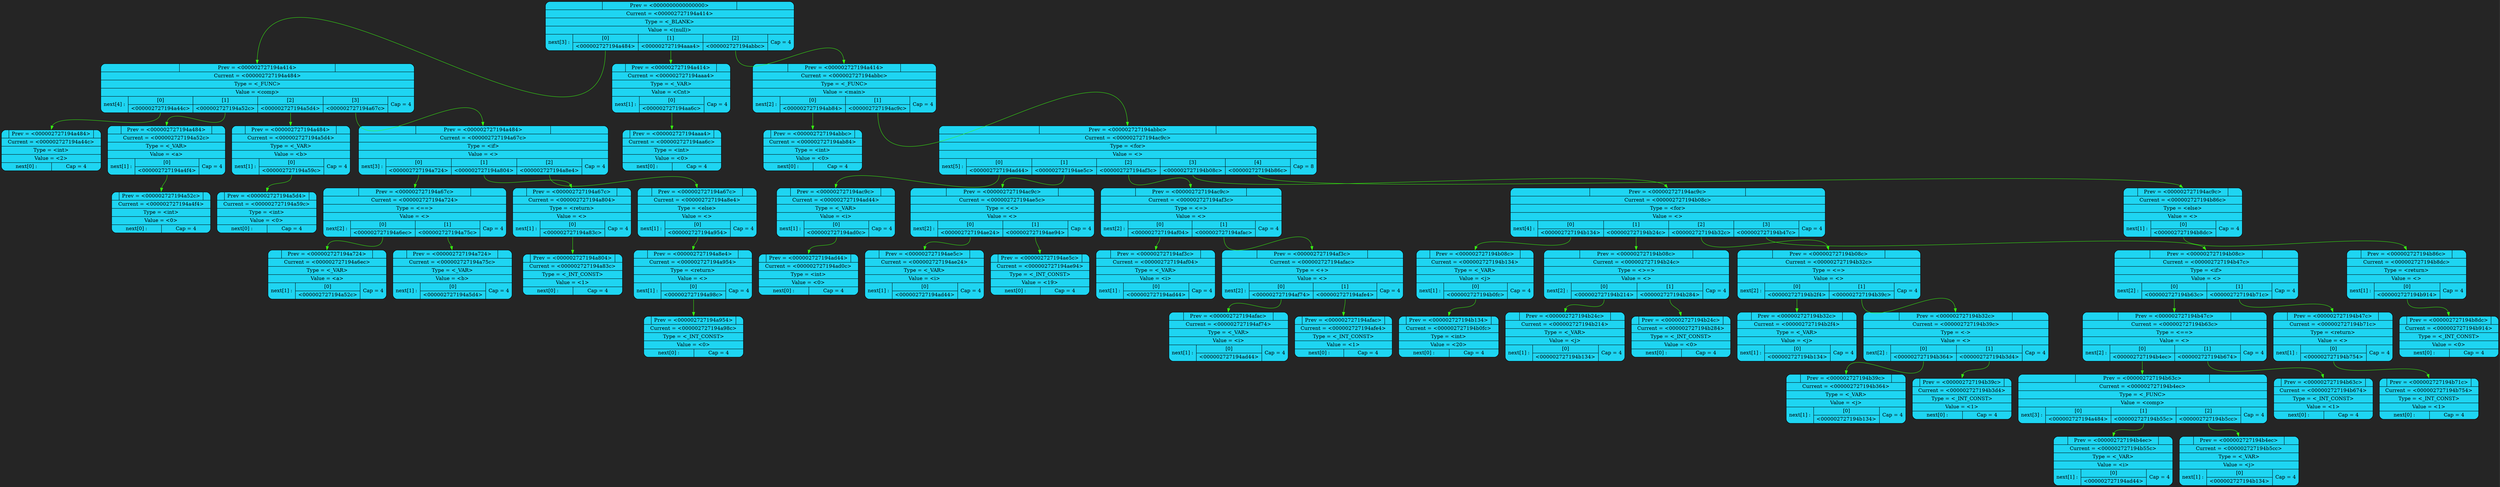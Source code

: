 digraph Tree_0 {
	graph [dpi = 200];
	bgcolor = "#252525"
	rankdir = TB
	"Nod_0" [shape = "Mrecord", style = "filled", fillcolor = "#1ed5f2", label = "{ { | <prev> Prev = &lt;0000000000000000&gt; | } | Current = &lt;000002727194a414&gt; | Type = &lt;_BLANK&gt; | Value = &lt;(null)&gt; | {next[3] :  | { [0] | <next_0> &lt;000002727194a484&gt; } | { [1] | <next_1> &lt;000002727194aaa4&gt; } | { [2] | <next_2> &lt;000002727194abbc&gt; } | Cap = 4 }}"]
	"Nod_1" [shape = "Mrecord", style = "filled", fillcolor = "#1ed5f2", label = "{ { | <prev> Prev = &lt;000002727194a414&gt; | } | Current = &lt;000002727194a484&gt; | Type = &lt;_FUNC&gt; | Value = &lt;comp&gt; | {next[4] :  | { [0] | <next_0> &lt;000002727194a44c&gt; } | { [1] | <next_1> &lt;000002727194a52c&gt; } | { [2] | <next_2> &lt;000002727194a5d4&gt; } | { [3] | <next_3> &lt;000002727194a67c&gt; } | Cap = 4 }}"]
	"Nod_2" [shape = "Mrecord", style = "filled", fillcolor = "#1ed5f2", label = "{ { | <prev> Prev = &lt;000002727194a484&gt; | } | Current = &lt;000002727194a44c&gt; | Type = &lt;int&gt; | Value = &lt;2&gt; | {next[0] :  | Cap = 4 }}"]
	"Nod_3" [shape = "Mrecord", style = "filled", fillcolor = "#1ed5f2", label = "{ { | <prev> Prev = &lt;000002727194a484&gt; | } | Current = &lt;000002727194a52c&gt; | Type = &lt;_VAR&gt; | Value = &lt;a&gt; | {next[1] :  | { [0] | <next_0> &lt;000002727194a4f4&gt; } | Cap = 4 }}"]
	"Nod_4" [shape = "Mrecord", style = "filled", fillcolor = "#1ed5f2", label = "{ { | <prev> Prev = &lt;000002727194a52c&gt; | } | Current = &lt;000002727194a4f4&gt; | Type = &lt;int&gt; | Value = &lt;0&gt; | {next[0] :  | Cap = 4 }}"]
	"Nod_5" [shape = "Mrecord", style = "filled", fillcolor = "#1ed5f2", label = "{ { | <prev> Prev = &lt;000002727194a484&gt; | } | Current = &lt;000002727194a5d4&gt; | Type = &lt;_VAR&gt; | Value = &lt;b&gt; | {next[1] :  | { [0] | <next_0> &lt;000002727194a59c&gt; } | Cap = 4 }}"]
	"Nod_6" [shape = "Mrecord", style = "filled", fillcolor = "#1ed5f2", label = "{ { | <prev> Prev = &lt;000002727194a5d4&gt; | } | Current = &lt;000002727194a59c&gt; | Type = &lt;int&gt; | Value = &lt;0&gt; | {next[0] :  | Cap = 4 }}"]
	"Nod_7" [shape = "Mrecord", style = "filled", fillcolor = "#1ed5f2", label = "{ { | <prev> Prev = &lt;000002727194a484&gt; | } | Current = &lt;000002727194a67c&gt; | Type = &lt;if&gt; | Value = &lt;&gt; | {next[3] :  | { [0] | <next_0> &lt;000002727194a724&gt; } | { [1] | <next_1> &lt;000002727194a804&gt; } | { [2] | <next_2> &lt;000002727194a8e4&gt; } | Cap = 4 }}"]
	"Nod_8" [shape = "Mrecord", style = "filled", fillcolor = "#1ed5f2", label = "{ { | <prev> Prev = &lt;000002727194a67c&gt; | } | Current = &lt;000002727194a724&gt; | Type = &lt;==&gt; | Value = &lt;&gt; | {next[2] :  | { [0] | <next_0> &lt;000002727194a6ec&gt; } | { [1] | <next_1> &lt;000002727194a75c&gt; } | Cap = 4 }}"]
	"Nod_9" [shape = "Mrecord", style = "filled", fillcolor = "#1ed5f2", label = "{ { | <prev> Prev = &lt;000002727194a724&gt; | } | Current = &lt;000002727194a6ec&gt; | Type = &lt;_VAR&gt; | Value = &lt;a&gt; | {next[1] :  | { [0] | <next_0> &lt;000002727194a52c&gt; } | Cap = 4 }}"]
	"Nod_10" [shape = "Mrecord", style = "filled", fillcolor = "#1ed5f2", label = "{ { | <prev> Prev = &lt;000002727194a724&gt; | } | Current = &lt;000002727194a75c&gt; | Type = &lt;_VAR&gt; | Value = &lt;b&gt; | {next[1] :  | { [0] | <next_0> &lt;000002727194a5d4&gt; } | Cap = 4 }}"]
	"Nod_11" [shape = "Mrecord", style = "filled", fillcolor = "#1ed5f2", label = "{ { | <prev> Prev = &lt;000002727194a67c&gt; | } | Current = &lt;000002727194a804&gt; | Type = &lt;return&gt; | Value = &lt;&gt; | {next[1] :  | { [0] | <next_0> &lt;000002727194a83c&gt; } | Cap = 4 }}"]
	"Nod_12" [shape = "Mrecord", style = "filled", fillcolor = "#1ed5f2", label = "{ { | <prev> Prev = &lt;000002727194a804&gt; | } | Current = &lt;000002727194a83c&gt; | Type = &lt;_INT_CONST&gt; | Value = &lt;1&gt; | {next[0] :  | Cap = 4 }}"]
	"Nod_13" [shape = "Mrecord", style = "filled", fillcolor = "#1ed5f2", label = "{ { | <prev> Prev = &lt;000002727194a67c&gt; | } | Current = &lt;000002727194a8e4&gt; | Type = &lt;else&gt; | Value = &lt;&gt; | {next[1] :  | { [0] | <next_0> &lt;000002727194a954&gt; } | Cap = 4 }}"]
	"Nod_14" [shape = "Mrecord", style = "filled", fillcolor = "#1ed5f2", label = "{ { | <prev> Prev = &lt;000002727194a8e4&gt; | } | Current = &lt;000002727194a954&gt; | Type = &lt;return&gt; | Value = &lt;&gt; | {next[1] :  | { [0] | <next_0> &lt;000002727194a98c&gt; } | Cap = 4 }}"]
	"Nod_15" [shape = "Mrecord", style = "filled", fillcolor = "#1ed5f2", label = "{ { | <prev> Prev = &lt;000002727194a954&gt; | } | Current = &lt;000002727194a98c&gt; | Type = &lt;_INT_CONST&gt; | Value = &lt;0&gt; | {next[0] :  | Cap = 4 }}"]
	"Nod_16" [shape = "Mrecord", style = "filled", fillcolor = "#1ed5f2", label = "{ { | <prev> Prev = &lt;000002727194a414&gt; | } | Current = &lt;000002727194aaa4&gt; | Type = &lt;_VAR&gt; | Value = &lt;Cnt&gt; | {next[1] :  | { [0] | <next_0> &lt;000002727194aa6c&gt; } | Cap = 4 }}"]
	"Nod_17" [shape = "Mrecord", style = "filled", fillcolor = "#1ed5f2", label = "{ { | <prev> Prev = &lt;000002727194aaa4&gt; | } | Current = &lt;000002727194aa6c&gt; | Type = &lt;int&gt; | Value = &lt;0&gt; | {next[0] :  | Cap = 4 }}"]
	"Nod_18" [shape = "Mrecord", style = "filled", fillcolor = "#1ed5f2", label = "{ { | <prev> Prev = &lt;000002727194a414&gt; | } | Current = &lt;000002727194abbc&gt; | Type = &lt;_FUNC&gt; | Value = &lt;main&gt; | {next[2] :  | { [0] | <next_0> &lt;000002727194ab84&gt; } | { [1] | <next_1> &lt;000002727194ac9c&gt; } | Cap = 4 }}"]
	"Nod_19" [shape = "Mrecord", style = "filled", fillcolor = "#1ed5f2", label = "{ { | <prev> Prev = &lt;000002727194abbc&gt; | } | Current = &lt;000002727194ab84&gt; | Type = &lt;int&gt; | Value = &lt;0&gt; | {next[0] :  | Cap = 4 }}"]
	"Nod_20" [shape = "Mrecord", style = "filled", fillcolor = "#1ed5f2", label = "{ { | <prev> Prev = &lt;000002727194abbc&gt; | } | Current = &lt;000002727194ac9c&gt; | Type = &lt;for&gt; | Value = &lt;&gt; | {next[5] :  | { [0] | <next_0> &lt;000002727194ad44&gt; } | { [1] | <next_1> &lt;000002727194ae5c&gt; } | { [2] | <next_2> &lt;000002727194af3c&gt; } | { [3] | <next_3> &lt;000002727194b08c&gt; } | { [4] | <next_4> &lt;000002727194b86c&gt; } | Cap = 8 }}"]
	"Nod_21" [shape = "Mrecord", style = "filled", fillcolor = "#1ed5f2", label = "{ { | <prev> Prev = &lt;000002727194ac9c&gt; | } | Current = &lt;000002727194ad44&gt; | Type = &lt;_VAR&gt; | Value = &lt;i&gt; | {next[1] :  | { [0] | <next_0> &lt;000002727194ad0c&gt; } | Cap = 4 }}"]
	"Nod_22" [shape = "Mrecord", style = "filled", fillcolor = "#1ed5f2", label = "{ { | <prev> Prev = &lt;000002727194ad44&gt; | } | Current = &lt;000002727194ad0c&gt; | Type = &lt;int&gt; | Value = &lt;0&gt; | {next[0] :  | Cap = 4 }}"]
	"Nod_23" [shape = "Mrecord", style = "filled", fillcolor = "#1ed5f2", label = "{ { | <prev> Prev = &lt;000002727194ac9c&gt; | } | Current = &lt;000002727194ae5c&gt; | Type = &lt;&lt;&gt; | Value = &lt;&gt; | {next[2] :  | { [0] | <next_0> &lt;000002727194ae24&gt; } | { [1] | <next_1> &lt;000002727194ae94&gt; } | Cap = 4 }}"]
	"Nod_24" [shape = "Mrecord", style = "filled", fillcolor = "#1ed5f2", label = "{ { | <prev> Prev = &lt;000002727194ae5c&gt; | } | Current = &lt;000002727194ae24&gt; | Type = &lt;_VAR&gt; | Value = &lt;i&gt; | {next[1] :  | { [0] | <next_0> &lt;000002727194ad44&gt; } | Cap = 4 }}"]
	"Nod_25" [shape = "Mrecord", style = "filled", fillcolor = "#1ed5f2", label = "{ { | <prev> Prev = &lt;000002727194ae5c&gt; | } | Current = &lt;000002727194ae94&gt; | Type = &lt;_INT_CONST&gt; | Value = &lt;19&gt; | {next[0] :  | Cap = 4 }}"]
	"Nod_26" [shape = "Mrecord", style = "filled", fillcolor = "#1ed5f2", label = "{ { | <prev> Prev = &lt;000002727194ac9c&gt; | } | Current = &lt;000002727194af3c&gt; | Type = &lt;=&gt; | Value = &lt;&gt; | {next[2] :  | { [0] | <next_0> &lt;000002727194af04&gt; } | { [1] | <next_1> &lt;000002727194afac&gt; } | Cap = 4 }}"]
	"Nod_27" [shape = "Mrecord", style = "filled", fillcolor = "#1ed5f2", label = "{ { | <prev> Prev = &lt;000002727194af3c&gt; | } | Current = &lt;000002727194af04&gt; | Type = &lt;_VAR&gt; | Value = &lt;i&gt; | {next[1] :  | { [0] | <next_0> &lt;000002727194ad44&gt; } | Cap = 4 }}"]
	"Nod_28" [shape = "Mrecord", style = "filled", fillcolor = "#1ed5f2", label = "{ { | <prev> Prev = &lt;000002727194af3c&gt; | } | Current = &lt;000002727194afac&gt; | Type = &lt;+&gt; | Value = &lt;&gt; | {next[2] :  | { [0] | <next_0> &lt;000002727194af74&gt; } | { [1] | <next_1> &lt;000002727194afe4&gt; } | Cap = 4 }}"]
	"Nod_29" [shape = "Mrecord", style = "filled", fillcolor = "#1ed5f2", label = "{ { | <prev> Prev = &lt;000002727194afac&gt; | } | Current = &lt;000002727194af74&gt; | Type = &lt;_VAR&gt; | Value = &lt;i&gt; | {next[1] :  | { [0] | <next_0> &lt;000002727194ad44&gt; } | Cap = 4 }}"]
	"Nod_30" [shape = "Mrecord", style = "filled", fillcolor = "#1ed5f2", label = "{ { | <prev> Prev = &lt;000002727194afac&gt; | } | Current = &lt;000002727194afe4&gt; | Type = &lt;_INT_CONST&gt; | Value = &lt;1&gt; | {next[0] :  | Cap = 4 }}"]
	"Nod_31" [shape = "Mrecord", style = "filled", fillcolor = "#1ed5f2", label = "{ { | <prev> Prev = &lt;000002727194ac9c&gt; | } | Current = &lt;000002727194b08c&gt; | Type = &lt;for&gt; | Value = &lt;&gt; | {next[4] :  | { [0] | <next_0> &lt;000002727194b134&gt; } | { [1] | <next_1> &lt;000002727194b24c&gt; } | { [2] | <next_2> &lt;000002727194b32c&gt; } | { [3] | <next_3> &lt;000002727194b47c&gt; } | Cap = 4 }}"]
	"Nod_32" [shape = "Mrecord", style = "filled", fillcolor = "#1ed5f2", label = "{ { | <prev> Prev = &lt;000002727194b08c&gt; | } | Current = &lt;000002727194b134&gt; | Type = &lt;_VAR&gt; | Value = &lt;j&gt; | {next[1] :  | { [0] | <next_0> &lt;000002727194b0fc&gt; } | Cap = 4 }}"]
	"Nod_33" [shape = "Mrecord", style = "filled", fillcolor = "#1ed5f2", label = "{ { | <prev> Prev = &lt;000002727194b134&gt; | } | Current = &lt;000002727194b0fc&gt; | Type = &lt;int&gt; | Value = &lt;20&gt; | {next[0] :  | Cap = 4 }}"]
	"Nod_34" [shape = "Mrecord", style = "filled", fillcolor = "#1ed5f2", label = "{ { | <prev> Prev = &lt;000002727194b08c&gt; | } | Current = &lt;000002727194b24c&gt; | Type = &lt;&gt;=&gt; | Value = &lt;&gt; | {next[2] :  | { [0] | <next_0> &lt;000002727194b214&gt; } | { [1] | <next_1> &lt;000002727194b284&gt; } | Cap = 4 }}"]
	"Nod_35" [shape = "Mrecord", style = "filled", fillcolor = "#1ed5f2", label = "{ { | <prev> Prev = &lt;000002727194b24c&gt; | } | Current = &lt;000002727194b214&gt; | Type = &lt;_VAR&gt; | Value = &lt;j&gt; | {next[1] :  | { [0] | <next_0> &lt;000002727194b134&gt; } | Cap = 4 }}"]
	"Nod_36" [shape = "Mrecord", style = "filled", fillcolor = "#1ed5f2", label = "{ { | <prev> Prev = &lt;000002727194b24c&gt; | } | Current = &lt;000002727194b284&gt; | Type = &lt;_INT_CONST&gt; | Value = &lt;0&gt; | {next[0] :  | Cap = 4 }}"]
	"Nod_37" [shape = "Mrecord", style = "filled", fillcolor = "#1ed5f2", label = "{ { | <prev> Prev = &lt;000002727194b08c&gt; | } | Current = &lt;000002727194b32c&gt; | Type = &lt;=&gt; | Value = &lt;&gt; | {next[2] :  | { [0] | <next_0> &lt;000002727194b2f4&gt; } | { [1] | <next_1> &lt;000002727194b39c&gt; } | Cap = 4 }}"]
	"Nod_38" [shape = "Mrecord", style = "filled", fillcolor = "#1ed5f2", label = "{ { | <prev> Prev = &lt;000002727194b32c&gt; | } | Current = &lt;000002727194b2f4&gt; | Type = &lt;_VAR&gt; | Value = &lt;j&gt; | {next[1] :  | { [0] | <next_0> &lt;000002727194b134&gt; } | Cap = 4 }}"]
	"Nod_39" [shape = "Mrecord", style = "filled", fillcolor = "#1ed5f2", label = "{ { | <prev> Prev = &lt;000002727194b32c&gt; | } | Current = &lt;000002727194b39c&gt; | Type = &lt;-&gt; | Value = &lt;&gt; | {next[2] :  | { [0] | <next_0> &lt;000002727194b364&gt; } | { [1] | <next_1> &lt;000002727194b3d4&gt; } | Cap = 4 }}"]
	"Nod_40" [shape = "Mrecord", style = "filled", fillcolor = "#1ed5f2", label = "{ { | <prev> Prev = &lt;000002727194b39c&gt; | } | Current = &lt;000002727194b364&gt; | Type = &lt;_VAR&gt; | Value = &lt;j&gt; | {next[1] :  | { [0] | <next_0> &lt;000002727194b134&gt; } | Cap = 4 }}"]
	"Nod_41" [shape = "Mrecord", style = "filled", fillcolor = "#1ed5f2", label = "{ { | <prev> Prev = &lt;000002727194b39c&gt; | } | Current = &lt;000002727194b3d4&gt; | Type = &lt;_INT_CONST&gt; | Value = &lt;1&gt; | {next[0] :  | Cap = 4 }}"]
	"Nod_42" [shape = "Mrecord", style = "filled", fillcolor = "#1ed5f2", label = "{ { | <prev> Prev = &lt;000002727194b08c&gt; | } | Current = &lt;000002727194b47c&gt; | Type = &lt;if&gt; | Value = &lt;&gt; | {next[2] :  | { [0] | <next_0> &lt;000002727194b63c&gt; } | { [1] | <next_1> &lt;000002727194b71c&gt; } | Cap = 4 }}"]
	"Nod_43" [shape = "Mrecord", style = "filled", fillcolor = "#1ed5f2", label = "{ { | <prev> Prev = &lt;000002727194b47c&gt; | } | Current = &lt;000002727194b63c&gt; | Type = &lt;==&gt; | Value = &lt;&gt; | {next[2] :  | { [0] | <next_0> &lt;000002727194b4ec&gt; } | { [1] | <next_1> &lt;000002727194b674&gt; } | Cap = 4 }}"]
	"Nod_44" [shape = "Mrecord", style = "filled", fillcolor = "#1ed5f2", label = "{ { | <prev> Prev = &lt;000002727194b63c&gt; | } | Current = &lt;000002727194b4ec&gt; | Type = &lt;_FUNC&gt; | Value = &lt;comp&gt; | {next[3] :  | { [0] | <next_0> &lt;000002727194a484&gt; } | { [1] | <next_1> &lt;000002727194b55c&gt; } | { [2] | <next_2> &lt;000002727194b5cc&gt; } | Cap = 4 }}"]
	"Nod_45" [shape = "Mrecord", style = "filled", fillcolor = "#1ed5f2", label = "{ { | <prev> Prev = &lt;000002727194b4ec&gt; | } | Current = &lt;000002727194b55c&gt; | Type = &lt;_VAR&gt; | Value = &lt;i&gt; | {next[1] :  | { [0] | <next_0> &lt;000002727194ad44&gt; } | Cap = 4 }}"]
	"Nod_46" [shape = "Mrecord", style = "filled", fillcolor = "#1ed5f2", label = "{ { | <prev> Prev = &lt;000002727194b4ec&gt; | } | Current = &lt;000002727194b5cc&gt; | Type = &lt;_VAR&gt; | Value = &lt;j&gt; | {next[1] :  | { [0] | <next_0> &lt;000002727194b134&gt; } | Cap = 4 }}"]
	"Nod_47" [shape = "Mrecord", style = "filled", fillcolor = "#1ed5f2", label = "{ { | <prev> Prev = &lt;000002727194b63c&gt; | } | Current = &lt;000002727194b674&gt; | Type = &lt;_INT_CONST&gt; | Value = &lt;1&gt; | {next[0] :  | Cap = 4 }}"]
	"Nod_48" [shape = "Mrecord", style = "filled", fillcolor = "#1ed5f2", label = "{ { | <prev> Prev = &lt;000002727194b47c&gt; | } | Current = &lt;000002727194b71c&gt; | Type = &lt;return&gt; | Value = &lt;&gt; | {next[1] :  | { [0] | <next_0> &lt;000002727194b754&gt; } | Cap = 4 }}"]
	"Nod_49" [shape = "Mrecord", style = "filled", fillcolor = "#1ed5f2", label = "{ { | <prev> Prev = &lt;000002727194b71c&gt; | } | Current = &lt;000002727194b754&gt; | Type = &lt;_INT_CONST&gt; | Value = &lt;1&gt; | {next[0] :  | Cap = 4 }}"]
	"Nod_50" [shape = "Mrecord", style = "filled", fillcolor = "#1ed5f2", label = "{ { | <prev> Prev = &lt;000002727194ac9c&gt; | } | Current = &lt;000002727194b86c&gt; | Type = &lt;else&gt; | Value = &lt;&gt; | {next[1] :  | { [0] | <next_0> &lt;000002727194b8dc&gt; } | Cap = 4 }}"]
	"Nod_51" [shape = "Mrecord", style = "filled", fillcolor = "#1ed5f2", label = "{ { | <prev> Prev = &lt;000002727194b86c&gt; | } | Current = &lt;000002727194b8dc&gt; | Type = &lt;return&gt; | Value = &lt;&gt; | {next[1] :  | { [0] | <next_0> &lt;000002727194b914&gt; } | Cap = 4 }}"]
	"Nod_52" [shape = "Mrecord", style = "filled", fillcolor = "#1ed5f2", label = "{ { | <prev> Prev = &lt;000002727194b8dc&gt; | } | Current = &lt;000002727194b914&gt; | Type = &lt;_INT_CONST&gt; | Value = &lt;0&gt; | {next[0] :  | Cap = 4 }}"]
	{rank = same;  Nod_0;}
	{rank = same;  Nod_1; Nod_16; Nod_18;}
	{rank = same;  Nod_2; Nod_3; Nod_5; Nod_7; Nod_17; Nod_19; Nod_20;}
	{rank = same;  Nod_4; Nod_6; Nod_8; Nod_11; Nod_13; Nod_21; Nod_23; Nod_26; Nod_31; Nod_50;}
	{rank = same;  Nod_9; Nod_10; Nod_12; Nod_14; Nod_22; Nod_24; Nod_25; Nod_27; Nod_28; Nod_32; Nod_34; Nod_37; Nod_42; Nod_51;}
	{rank = same;  Nod_15; Nod_29; Nod_30; Nod_33; Nod_35; Nod_36; Nod_38; Nod_39; Nod_43; Nod_48; Nod_52;}
	{rank = same;  Nod_40; Nod_41; Nod_44; Nod_47; Nod_49;}
	{rank = same;  Nod_45; Nod_46;}
	"Nod_0":next_0 -> "Nod_1":prev [color = "#36f70f"];
	"Nod_1":next_0 -> "Nod_2":prev [color = "#36f70f"];
	"Nod_1":next_1 -> "Nod_3":prev [color = "#36f70f"];
	"Nod_3":next_0 -> "Nod_4":prev [color = "#36f70f"];
	"Nod_1":next_2 -> "Nod_5":prev [color = "#36f70f"];
	"Nod_5":next_0 -> "Nod_6":prev [color = "#36f70f"];
	"Nod_1":next_3 -> "Nod_7":prev [color = "#36f70f"];
	"Nod_7":next_0 -> "Nod_8":prev [color = "#36f70f"];
	"Nod_8":next_0 -> "Nod_9":prev [color = "#36f70f"];
	"Nod_8":next_1 -> "Nod_10":prev [color = "#36f70f"];
	"Nod_7":next_1 -> "Nod_11":prev [color = "#36f70f"];
	"Nod_11":next_0 -> "Nod_12":prev [color = "#36f70f"];
	"Nod_7":next_2 -> "Nod_13":prev [color = "#36f70f"];
	"Nod_13":next_0 -> "Nod_14":prev [color = "#36f70f"];
	"Nod_14":next_0 -> "Nod_15":prev [color = "#36f70f"];
	"Nod_0":next_1 -> "Nod_16":prev [color = "#36f70f"];
	"Nod_16":next_0 -> "Nod_17":prev [color = "#36f70f"];
	"Nod_0":next_2 -> "Nod_18":prev [color = "#36f70f"];
	"Nod_18":next_0 -> "Nod_19":prev [color = "#36f70f"];
	"Nod_18":next_1 -> "Nod_20":prev [color = "#36f70f"];
	"Nod_20":next_0 -> "Nod_21":prev [color = "#36f70f"];
	"Nod_21":next_0 -> "Nod_22":prev [color = "#36f70f"];
	"Nod_20":next_1 -> "Nod_23":prev [color = "#36f70f"];
	"Nod_23":next_0 -> "Nod_24":prev [color = "#36f70f"];
	"Nod_23":next_1 -> "Nod_25":prev [color = "#36f70f"];
	"Nod_20":next_2 -> "Nod_26":prev [color = "#36f70f"];
	"Nod_26":next_0 -> "Nod_27":prev [color = "#36f70f"];
	"Nod_26":next_1 -> "Nod_28":prev [color = "#36f70f"];
	"Nod_28":next_0 -> "Nod_29":prev [color = "#36f70f"];
	"Nod_28":next_1 -> "Nod_30":prev [color = "#36f70f"];
	"Nod_20":next_3 -> "Nod_31":prev [color = "#36f70f"];
	"Nod_31":next_0 -> "Nod_32":prev [color = "#36f70f"];
	"Nod_32":next_0 -> "Nod_33":prev [color = "#36f70f"];
	"Nod_31":next_1 -> "Nod_34":prev [color = "#36f70f"];
	"Nod_34":next_0 -> "Nod_35":prev [color = "#36f70f"];
	"Nod_34":next_1 -> "Nod_36":prev [color = "#36f70f"];
	"Nod_31":next_2 -> "Nod_37":prev [color = "#36f70f"];
	"Nod_37":next_0 -> "Nod_38":prev [color = "#36f70f"];
	"Nod_37":next_1 -> "Nod_39":prev [color = "#36f70f"];
	"Nod_39":next_0 -> "Nod_40":prev [color = "#36f70f"];
	"Nod_39":next_1 -> "Nod_41":prev [color = "#36f70f"];
	"Nod_31":next_3 -> "Nod_42":prev [color = "#36f70f"];
	"Nod_42":next_0 -> "Nod_43":prev [color = "#36f70f"];
	"Nod_43":next_0 -> "Nod_44":prev [color = "#36f70f"];
	"Nod_44":next_1 -> "Nod_45":prev [color = "#36f70f"];
	"Nod_44":next_2 -> "Nod_46":prev [color = "#36f70f"];
	"Nod_43":next_1 -> "Nod_47":prev [color = "#36f70f"];
	"Nod_42":next_1 -> "Nod_48":prev [color = "#36f70f"];
	"Nod_48":next_0 -> "Nod_49":prev [color = "#36f70f"];
	"Nod_20":next_4 -> "Nod_50":prev [color = "#36f70f"];
	"Nod_50":next_0 -> "Nod_51":prev [color = "#36f70f"];
	"Nod_51":next_0 -> "Nod_52":prev [color = "#36f70f"];
}